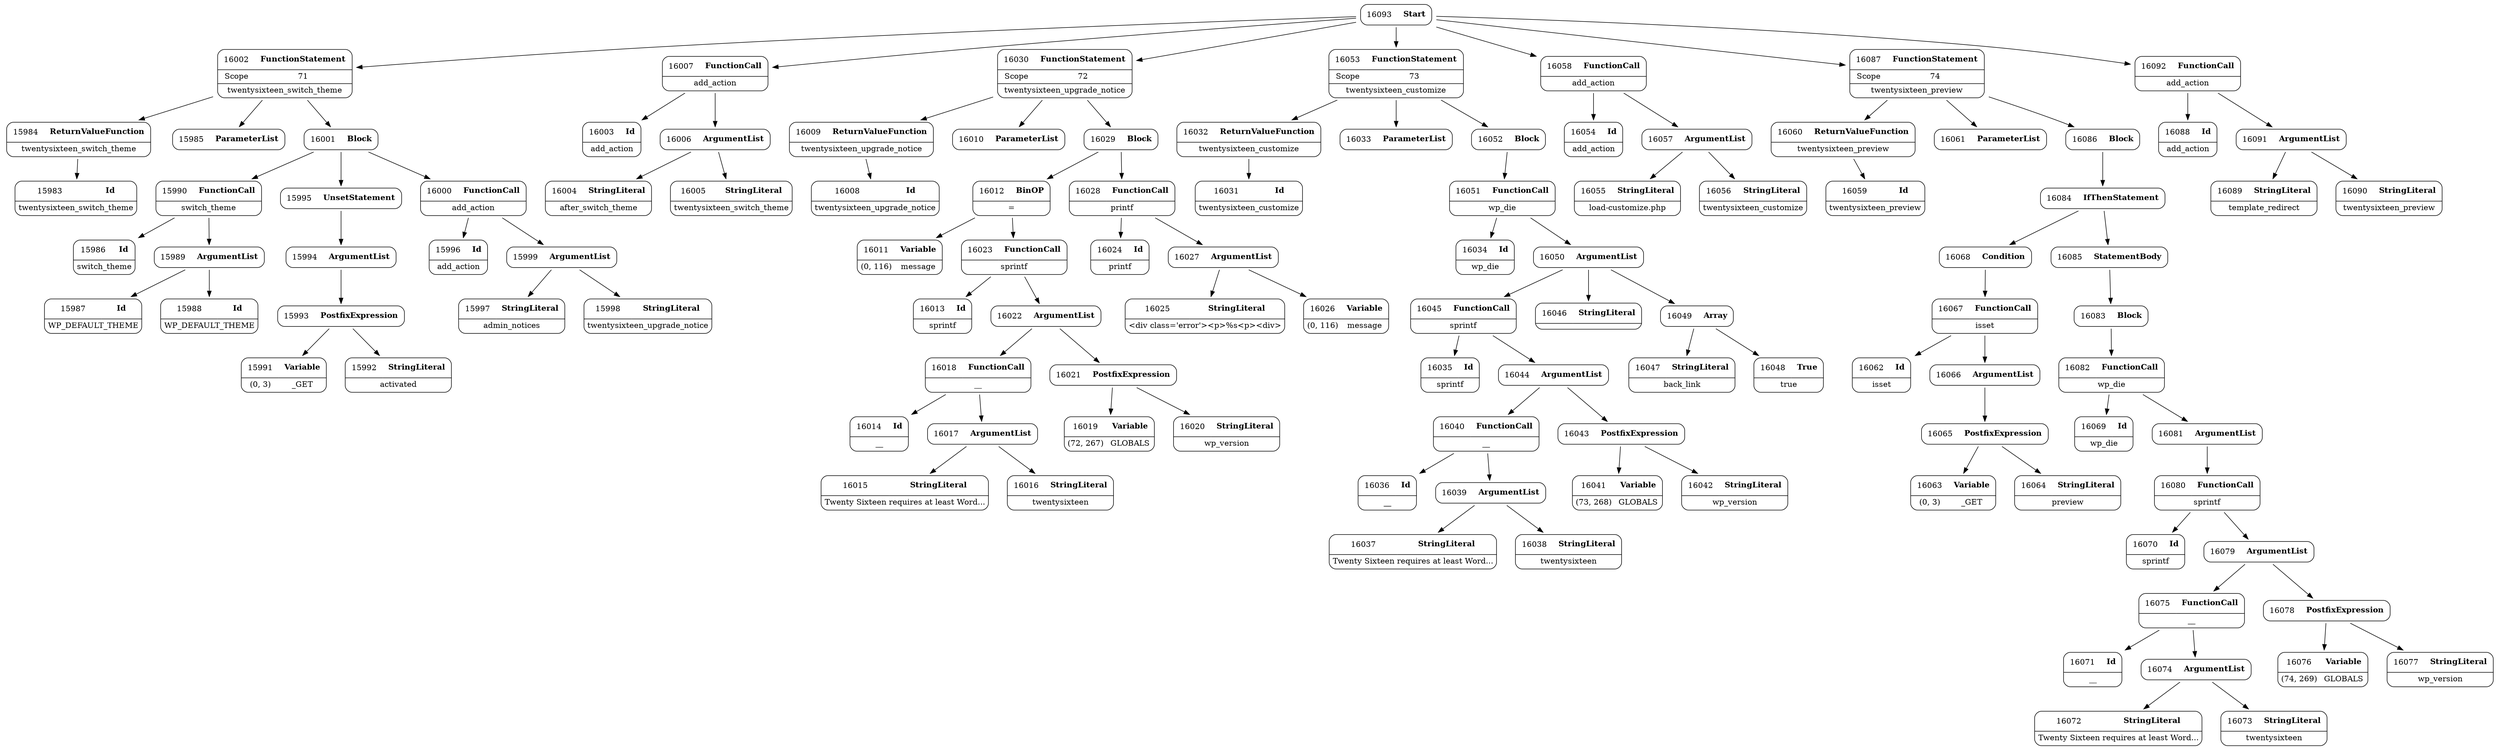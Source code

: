 digraph ast {
node [shape=none];
15983 [label=<<TABLE border='1' cellspacing='0' cellpadding='10' style='rounded' ><TR><TD border='0'>15983</TD><TD border='0'><B>Id</B></TD></TR><HR/><TR><TD border='0' cellpadding='5' colspan='2'>twentysixteen_switch_theme</TD></TR></TABLE>>];
15984 [label=<<TABLE border='1' cellspacing='0' cellpadding='10' style='rounded' ><TR><TD border='0'>15984</TD><TD border='0'><B>ReturnValueFunction</B></TD></TR><HR/><TR><TD border='0' cellpadding='5' colspan='2'>twentysixteen_switch_theme</TD></TR></TABLE>>];
15984 -> 15983 [weight=2];
15985 [label=<<TABLE border='1' cellspacing='0' cellpadding='10' style='rounded' ><TR><TD border='0'>15985</TD><TD border='0'><B>ParameterList</B></TD></TR></TABLE>>];
15986 [label=<<TABLE border='1' cellspacing='0' cellpadding='10' style='rounded' ><TR><TD border='0'>15986</TD><TD border='0'><B>Id</B></TD></TR><HR/><TR><TD border='0' cellpadding='5' colspan='2'>switch_theme</TD></TR></TABLE>>];
15987 [label=<<TABLE border='1' cellspacing='0' cellpadding='10' style='rounded' ><TR><TD border='0'>15987</TD><TD border='0'><B>Id</B></TD></TR><HR/><TR><TD border='0' cellpadding='5' colspan='2'>WP_DEFAULT_THEME</TD></TR></TABLE>>];
15988 [label=<<TABLE border='1' cellspacing='0' cellpadding='10' style='rounded' ><TR><TD border='0'>15988</TD><TD border='0'><B>Id</B></TD></TR><HR/><TR><TD border='0' cellpadding='5' colspan='2'>WP_DEFAULT_THEME</TD></TR></TABLE>>];
15989 [label=<<TABLE border='1' cellspacing='0' cellpadding='10' style='rounded' ><TR><TD border='0'>15989</TD><TD border='0'><B>ArgumentList</B></TD></TR></TABLE>>];
15989 -> 15987 [weight=2];
15989 -> 15988 [weight=2];
15990 [label=<<TABLE border='1' cellspacing='0' cellpadding='10' style='rounded' ><TR><TD border='0'>15990</TD><TD border='0'><B>FunctionCall</B></TD></TR><HR/><TR><TD border='0' cellpadding='5' colspan='2'>switch_theme</TD></TR></TABLE>>];
15990 -> 15986 [weight=2];
15990 -> 15989 [weight=2];
15991 [label=<<TABLE border='1' cellspacing='0' cellpadding='10' style='rounded' ><TR><TD border='0'>15991</TD><TD border='0'><B>Variable</B></TD></TR><HR/><TR><TD border='0' cellpadding='5'>(0, 3)</TD><TD border='0' cellpadding='5'>_GET</TD></TR></TABLE>>];
15992 [label=<<TABLE border='1' cellspacing='0' cellpadding='10' style='rounded' ><TR><TD border='0'>15992</TD><TD border='0'><B>StringLiteral</B></TD></TR><HR/><TR><TD border='0' cellpadding='5' colspan='2'>activated</TD></TR></TABLE>>];
15993 [label=<<TABLE border='1' cellspacing='0' cellpadding='10' style='rounded' ><TR><TD border='0'>15993</TD><TD border='0'><B>PostfixExpression</B></TD></TR></TABLE>>];
15993 -> 15991 [weight=2];
15993 -> 15992 [weight=2];
15994 [label=<<TABLE border='1' cellspacing='0' cellpadding='10' style='rounded' ><TR><TD border='0'>15994</TD><TD border='0'><B>ArgumentList</B></TD></TR></TABLE>>];
15994 -> 15993 [weight=2];
15995 [label=<<TABLE border='1' cellspacing='0' cellpadding='10' style='rounded' ><TR><TD border='0'>15995</TD><TD border='0'><B>UnsetStatement</B></TD></TR></TABLE>>];
15995 -> 15994 [weight=2];
15996 [label=<<TABLE border='1' cellspacing='0' cellpadding='10' style='rounded' ><TR><TD border='0'>15996</TD><TD border='0'><B>Id</B></TD></TR><HR/><TR><TD border='0' cellpadding='5' colspan='2'>add_action</TD></TR></TABLE>>];
15997 [label=<<TABLE border='1' cellspacing='0' cellpadding='10' style='rounded' ><TR><TD border='0'>15997</TD><TD border='0'><B>StringLiteral</B></TD></TR><HR/><TR><TD border='0' cellpadding='5' colspan='2'>admin_notices</TD></TR></TABLE>>];
15998 [label=<<TABLE border='1' cellspacing='0' cellpadding='10' style='rounded' ><TR><TD border='0'>15998</TD><TD border='0'><B>StringLiteral</B></TD></TR><HR/><TR><TD border='0' cellpadding='5' colspan='2'>twentysixteen_upgrade_notice</TD></TR></TABLE>>];
15999 [label=<<TABLE border='1' cellspacing='0' cellpadding='10' style='rounded' ><TR><TD border='0'>15999</TD><TD border='0'><B>ArgumentList</B></TD></TR></TABLE>>];
15999 -> 15997 [weight=2];
15999 -> 15998 [weight=2];
16000 [label=<<TABLE border='1' cellspacing='0' cellpadding='10' style='rounded' ><TR><TD border='0'>16000</TD><TD border='0'><B>FunctionCall</B></TD></TR><HR/><TR><TD border='0' cellpadding='5' colspan='2'>add_action</TD></TR></TABLE>>];
16000 -> 15996 [weight=2];
16000 -> 15999 [weight=2];
16001 [label=<<TABLE border='1' cellspacing='0' cellpadding='10' style='rounded' ><TR><TD border='0'>16001</TD><TD border='0'><B>Block</B></TD></TR></TABLE>>];
16001 -> 15990 [weight=2];
16001 -> 15995 [weight=2];
16001 -> 16000 [weight=2];
16002 [label=<<TABLE border='1' cellspacing='0' cellpadding='10' style='rounded' ><TR><TD border='0'>16002</TD><TD border='0'><B>FunctionStatement</B></TD></TR><HR/><TR><TD border='0' cellpadding='5'>Scope</TD><TD border='0' cellpadding='5'>71</TD></TR><HR/><TR><TD border='0' cellpadding='5' colspan='2'>twentysixteen_switch_theme</TD></TR></TABLE>>];
16002 -> 15984 [weight=2];
16002 -> 15985 [weight=2];
16002 -> 16001 [weight=2];
16003 [label=<<TABLE border='1' cellspacing='0' cellpadding='10' style='rounded' ><TR><TD border='0'>16003</TD><TD border='0'><B>Id</B></TD></TR><HR/><TR><TD border='0' cellpadding='5' colspan='2'>add_action</TD></TR></TABLE>>];
16004 [label=<<TABLE border='1' cellspacing='0' cellpadding='10' style='rounded' ><TR><TD border='0'>16004</TD><TD border='0'><B>StringLiteral</B></TD></TR><HR/><TR><TD border='0' cellpadding='5' colspan='2'>after_switch_theme</TD></TR></TABLE>>];
16005 [label=<<TABLE border='1' cellspacing='0' cellpadding='10' style='rounded' ><TR><TD border='0'>16005</TD><TD border='0'><B>StringLiteral</B></TD></TR><HR/><TR><TD border='0' cellpadding='5' colspan='2'>twentysixteen_switch_theme</TD></TR></TABLE>>];
16006 [label=<<TABLE border='1' cellspacing='0' cellpadding='10' style='rounded' ><TR><TD border='0'>16006</TD><TD border='0'><B>ArgumentList</B></TD></TR></TABLE>>];
16006 -> 16004 [weight=2];
16006 -> 16005 [weight=2];
16007 [label=<<TABLE border='1' cellspacing='0' cellpadding='10' style='rounded' ><TR><TD border='0'>16007</TD><TD border='0'><B>FunctionCall</B></TD></TR><HR/><TR><TD border='0' cellpadding='5' colspan='2'>add_action</TD></TR></TABLE>>];
16007 -> 16003 [weight=2];
16007 -> 16006 [weight=2];
16008 [label=<<TABLE border='1' cellspacing='0' cellpadding='10' style='rounded' ><TR><TD border='0'>16008</TD><TD border='0'><B>Id</B></TD></TR><HR/><TR><TD border='0' cellpadding='5' colspan='2'>twentysixteen_upgrade_notice</TD></TR></TABLE>>];
16009 [label=<<TABLE border='1' cellspacing='0' cellpadding='10' style='rounded' ><TR><TD border='0'>16009</TD><TD border='0'><B>ReturnValueFunction</B></TD></TR><HR/><TR><TD border='0' cellpadding='5' colspan='2'>twentysixteen_upgrade_notice</TD></TR></TABLE>>];
16009 -> 16008 [weight=2];
16010 [label=<<TABLE border='1' cellspacing='0' cellpadding='10' style='rounded' ><TR><TD border='0'>16010</TD><TD border='0'><B>ParameterList</B></TD></TR></TABLE>>];
16011 [label=<<TABLE border='1' cellspacing='0' cellpadding='10' style='rounded' ><TR><TD border='0'>16011</TD><TD border='0'><B>Variable</B></TD></TR><HR/><TR><TD border='0' cellpadding='5'>(0, 116)</TD><TD border='0' cellpadding='5'>message</TD></TR></TABLE>>];
16012 [label=<<TABLE border='1' cellspacing='0' cellpadding='10' style='rounded' ><TR><TD border='0'>16012</TD><TD border='0'><B>BinOP</B></TD></TR><HR/><TR><TD border='0' cellpadding='5' colspan='2'>=</TD></TR></TABLE>>];
16012 -> 16011 [weight=2];
16012 -> 16023 [weight=2];
16013 [label=<<TABLE border='1' cellspacing='0' cellpadding='10' style='rounded' ><TR><TD border='0'>16013</TD><TD border='0'><B>Id</B></TD></TR><HR/><TR><TD border='0' cellpadding='5' colspan='2'>sprintf</TD></TR></TABLE>>];
16014 [label=<<TABLE border='1' cellspacing='0' cellpadding='10' style='rounded' ><TR><TD border='0'>16014</TD><TD border='0'><B>Id</B></TD></TR><HR/><TR><TD border='0' cellpadding='5' colspan='2'>__</TD></TR></TABLE>>];
16015 [label=<<TABLE border='1' cellspacing='0' cellpadding='10' style='rounded' ><TR><TD border='0'>16015</TD><TD border='0'><B>StringLiteral</B></TD></TR><HR/><TR><TD border='0' cellpadding='5' colspan='2'>Twenty Sixteen requires at least Word...</TD></TR></TABLE>>];
16016 [label=<<TABLE border='1' cellspacing='0' cellpadding='10' style='rounded' ><TR><TD border='0'>16016</TD><TD border='0'><B>StringLiteral</B></TD></TR><HR/><TR><TD border='0' cellpadding='5' colspan='2'>twentysixteen</TD></TR></TABLE>>];
16017 [label=<<TABLE border='1' cellspacing='0' cellpadding='10' style='rounded' ><TR><TD border='0'>16017</TD><TD border='0'><B>ArgumentList</B></TD></TR></TABLE>>];
16017 -> 16015 [weight=2];
16017 -> 16016 [weight=2];
16018 [label=<<TABLE border='1' cellspacing='0' cellpadding='10' style='rounded' ><TR><TD border='0'>16018</TD><TD border='0'><B>FunctionCall</B></TD></TR><HR/><TR><TD border='0' cellpadding='5' colspan='2'>__</TD></TR></TABLE>>];
16018 -> 16014 [weight=2];
16018 -> 16017 [weight=2];
16019 [label=<<TABLE border='1' cellspacing='0' cellpadding='10' style='rounded' ><TR><TD border='0'>16019</TD><TD border='0'><B>Variable</B></TD></TR><HR/><TR><TD border='0' cellpadding='5'>(72, 267)</TD><TD border='0' cellpadding='5'>GLOBALS</TD></TR></TABLE>>];
16020 [label=<<TABLE border='1' cellspacing='0' cellpadding='10' style='rounded' ><TR><TD border='0'>16020</TD><TD border='0'><B>StringLiteral</B></TD></TR><HR/><TR><TD border='0' cellpadding='5' colspan='2'>wp_version</TD></TR></TABLE>>];
16021 [label=<<TABLE border='1' cellspacing='0' cellpadding='10' style='rounded' ><TR><TD border='0'>16021</TD><TD border='0'><B>PostfixExpression</B></TD></TR></TABLE>>];
16021 -> 16019 [weight=2];
16021 -> 16020 [weight=2];
16022 [label=<<TABLE border='1' cellspacing='0' cellpadding='10' style='rounded' ><TR><TD border='0'>16022</TD><TD border='0'><B>ArgumentList</B></TD></TR></TABLE>>];
16022 -> 16018 [weight=2];
16022 -> 16021 [weight=2];
16023 [label=<<TABLE border='1' cellspacing='0' cellpadding='10' style='rounded' ><TR><TD border='0'>16023</TD><TD border='0'><B>FunctionCall</B></TD></TR><HR/><TR><TD border='0' cellpadding='5' colspan='2'>sprintf</TD></TR></TABLE>>];
16023 -> 16013 [weight=2];
16023 -> 16022 [weight=2];
16024 [label=<<TABLE border='1' cellspacing='0' cellpadding='10' style='rounded' ><TR><TD border='0'>16024</TD><TD border='0'><B>Id</B></TD></TR><HR/><TR><TD border='0' cellpadding='5' colspan='2'>printf</TD></TR></TABLE>>];
16025 [label=<<TABLE border='1' cellspacing='0' cellpadding='10' style='rounded' ><TR><TD border='0'>16025</TD><TD border='0'><B>StringLiteral</B></TD></TR><HR/><TR><TD border='0' cellpadding='5' colspan='2'>&lt;div class='error'&gt;&lt;p&gt;%s&lt;p&gt;&lt;div&gt;</TD></TR></TABLE>>];
16026 [label=<<TABLE border='1' cellspacing='0' cellpadding='10' style='rounded' ><TR><TD border='0'>16026</TD><TD border='0'><B>Variable</B></TD></TR><HR/><TR><TD border='0' cellpadding='5'>(0, 116)</TD><TD border='0' cellpadding='5'>message</TD></TR></TABLE>>];
16027 [label=<<TABLE border='1' cellspacing='0' cellpadding='10' style='rounded' ><TR><TD border='0'>16027</TD><TD border='0'><B>ArgumentList</B></TD></TR></TABLE>>];
16027 -> 16025 [weight=2];
16027 -> 16026 [weight=2];
16028 [label=<<TABLE border='1' cellspacing='0' cellpadding='10' style='rounded' ><TR><TD border='0'>16028</TD><TD border='0'><B>FunctionCall</B></TD></TR><HR/><TR><TD border='0' cellpadding='5' colspan='2'>printf</TD></TR></TABLE>>];
16028 -> 16024 [weight=2];
16028 -> 16027 [weight=2];
16029 [label=<<TABLE border='1' cellspacing='0' cellpadding='10' style='rounded' ><TR><TD border='0'>16029</TD><TD border='0'><B>Block</B></TD></TR></TABLE>>];
16029 -> 16012 [weight=2];
16029 -> 16028 [weight=2];
16030 [label=<<TABLE border='1' cellspacing='0' cellpadding='10' style='rounded' ><TR><TD border='0'>16030</TD><TD border='0'><B>FunctionStatement</B></TD></TR><HR/><TR><TD border='0' cellpadding='5'>Scope</TD><TD border='0' cellpadding='5'>72</TD></TR><HR/><TR><TD border='0' cellpadding='5' colspan='2'>twentysixteen_upgrade_notice</TD></TR></TABLE>>];
16030 -> 16009 [weight=2];
16030 -> 16010 [weight=2];
16030 -> 16029 [weight=2];
16031 [label=<<TABLE border='1' cellspacing='0' cellpadding='10' style='rounded' ><TR><TD border='0'>16031</TD><TD border='0'><B>Id</B></TD></TR><HR/><TR><TD border='0' cellpadding='5' colspan='2'>twentysixteen_customize</TD></TR></TABLE>>];
16032 [label=<<TABLE border='1' cellspacing='0' cellpadding='10' style='rounded' ><TR><TD border='0'>16032</TD><TD border='0'><B>ReturnValueFunction</B></TD></TR><HR/><TR><TD border='0' cellpadding='5' colspan='2'>twentysixteen_customize</TD></TR></TABLE>>];
16032 -> 16031 [weight=2];
16033 [label=<<TABLE border='1' cellspacing='0' cellpadding='10' style='rounded' ><TR><TD border='0'>16033</TD><TD border='0'><B>ParameterList</B></TD></TR></TABLE>>];
16034 [label=<<TABLE border='1' cellspacing='0' cellpadding='10' style='rounded' ><TR><TD border='0'>16034</TD><TD border='0'><B>Id</B></TD></TR><HR/><TR><TD border='0' cellpadding='5' colspan='2'>wp_die</TD></TR></TABLE>>];
16035 [label=<<TABLE border='1' cellspacing='0' cellpadding='10' style='rounded' ><TR><TD border='0'>16035</TD><TD border='0'><B>Id</B></TD></TR><HR/><TR><TD border='0' cellpadding='5' colspan='2'>sprintf</TD></TR></TABLE>>];
16036 [label=<<TABLE border='1' cellspacing='0' cellpadding='10' style='rounded' ><TR><TD border='0'>16036</TD><TD border='0'><B>Id</B></TD></TR><HR/><TR><TD border='0' cellpadding='5' colspan='2'>__</TD></TR></TABLE>>];
16037 [label=<<TABLE border='1' cellspacing='0' cellpadding='10' style='rounded' ><TR><TD border='0'>16037</TD><TD border='0'><B>StringLiteral</B></TD></TR><HR/><TR><TD border='0' cellpadding='5' colspan='2'>Twenty Sixteen requires at least Word...</TD></TR></TABLE>>];
16038 [label=<<TABLE border='1' cellspacing='0' cellpadding='10' style='rounded' ><TR><TD border='0'>16038</TD><TD border='0'><B>StringLiteral</B></TD></TR><HR/><TR><TD border='0' cellpadding='5' colspan='2'>twentysixteen</TD></TR></TABLE>>];
16039 [label=<<TABLE border='1' cellspacing='0' cellpadding='10' style='rounded' ><TR><TD border='0'>16039</TD><TD border='0'><B>ArgumentList</B></TD></TR></TABLE>>];
16039 -> 16037 [weight=2];
16039 -> 16038 [weight=2];
16040 [label=<<TABLE border='1' cellspacing='0' cellpadding='10' style='rounded' ><TR><TD border='0'>16040</TD><TD border='0'><B>FunctionCall</B></TD></TR><HR/><TR><TD border='0' cellpadding='5' colspan='2'>__</TD></TR></TABLE>>];
16040 -> 16036 [weight=2];
16040 -> 16039 [weight=2];
16041 [label=<<TABLE border='1' cellspacing='0' cellpadding='10' style='rounded' ><TR><TD border='0'>16041</TD><TD border='0'><B>Variable</B></TD></TR><HR/><TR><TD border='0' cellpadding='5'>(73, 268)</TD><TD border='0' cellpadding='5'>GLOBALS</TD></TR></TABLE>>];
16042 [label=<<TABLE border='1' cellspacing='0' cellpadding='10' style='rounded' ><TR><TD border='0'>16042</TD><TD border='0'><B>StringLiteral</B></TD></TR><HR/><TR><TD border='0' cellpadding='5' colspan='2'>wp_version</TD></TR></TABLE>>];
16043 [label=<<TABLE border='1' cellspacing='0' cellpadding='10' style='rounded' ><TR><TD border='0'>16043</TD><TD border='0'><B>PostfixExpression</B></TD></TR></TABLE>>];
16043 -> 16041 [weight=2];
16043 -> 16042 [weight=2];
16044 [label=<<TABLE border='1' cellspacing='0' cellpadding='10' style='rounded' ><TR><TD border='0'>16044</TD><TD border='0'><B>ArgumentList</B></TD></TR></TABLE>>];
16044 -> 16040 [weight=2];
16044 -> 16043 [weight=2];
16045 [label=<<TABLE border='1' cellspacing='0' cellpadding='10' style='rounded' ><TR><TD border='0'>16045</TD><TD border='0'><B>FunctionCall</B></TD></TR><HR/><TR><TD border='0' cellpadding='5' colspan='2'>sprintf</TD></TR></TABLE>>];
16045 -> 16035 [weight=2];
16045 -> 16044 [weight=2];
16046 [label=<<TABLE border='1' cellspacing='0' cellpadding='10' style='rounded' ><TR><TD border='0'>16046</TD><TD border='0'><B>StringLiteral</B></TD></TR><HR/><TR><TD border='0' cellpadding='5' colspan='2'></TD></TR></TABLE>>];
16047 [label=<<TABLE border='1' cellspacing='0' cellpadding='10' style='rounded' ><TR><TD border='0'>16047</TD><TD border='0'><B>StringLiteral</B></TD></TR><HR/><TR><TD border='0' cellpadding='5' colspan='2'>back_link</TD></TR></TABLE>>];
16048 [label=<<TABLE border='1' cellspacing='0' cellpadding='10' style='rounded' ><TR><TD border='0'>16048</TD><TD border='0'><B>True</B></TD></TR><HR/><TR><TD border='0' cellpadding='5' colspan='2'>true</TD></TR></TABLE>>];
16049 [label=<<TABLE border='1' cellspacing='0' cellpadding='10' style='rounded' ><TR><TD border='0'>16049</TD><TD border='0'><B>Array</B></TD></TR></TABLE>>];
16049 -> 16047 [weight=2];
16049 -> 16048 [weight=2];
16050 [label=<<TABLE border='1' cellspacing='0' cellpadding='10' style='rounded' ><TR><TD border='0'>16050</TD><TD border='0'><B>ArgumentList</B></TD></TR></TABLE>>];
16050 -> 16045 [weight=2];
16050 -> 16046 [weight=2];
16050 -> 16049 [weight=2];
16051 [label=<<TABLE border='1' cellspacing='0' cellpadding='10' style='rounded' ><TR><TD border='0'>16051</TD><TD border='0'><B>FunctionCall</B></TD></TR><HR/><TR><TD border='0' cellpadding='5' colspan='2'>wp_die</TD></TR></TABLE>>];
16051 -> 16034 [weight=2];
16051 -> 16050 [weight=2];
16052 [label=<<TABLE border='1' cellspacing='0' cellpadding='10' style='rounded' ><TR><TD border='0'>16052</TD><TD border='0'><B>Block</B></TD></TR></TABLE>>];
16052 -> 16051 [weight=2];
16053 [label=<<TABLE border='1' cellspacing='0' cellpadding='10' style='rounded' ><TR><TD border='0'>16053</TD><TD border='0'><B>FunctionStatement</B></TD></TR><HR/><TR><TD border='0' cellpadding='5'>Scope</TD><TD border='0' cellpadding='5'>73</TD></TR><HR/><TR><TD border='0' cellpadding='5' colspan='2'>twentysixteen_customize</TD></TR></TABLE>>];
16053 -> 16032 [weight=2];
16053 -> 16033 [weight=2];
16053 -> 16052 [weight=2];
16054 [label=<<TABLE border='1' cellspacing='0' cellpadding='10' style='rounded' ><TR><TD border='0'>16054</TD><TD border='0'><B>Id</B></TD></TR><HR/><TR><TD border='0' cellpadding='5' colspan='2'>add_action</TD></TR></TABLE>>];
16055 [label=<<TABLE border='1' cellspacing='0' cellpadding='10' style='rounded' ><TR><TD border='0'>16055</TD><TD border='0'><B>StringLiteral</B></TD></TR><HR/><TR><TD border='0' cellpadding='5' colspan='2'>load-customize.php</TD></TR></TABLE>>];
16056 [label=<<TABLE border='1' cellspacing='0' cellpadding='10' style='rounded' ><TR><TD border='0'>16056</TD><TD border='0'><B>StringLiteral</B></TD></TR><HR/><TR><TD border='0' cellpadding='5' colspan='2'>twentysixteen_customize</TD></TR></TABLE>>];
16057 [label=<<TABLE border='1' cellspacing='0' cellpadding='10' style='rounded' ><TR><TD border='0'>16057</TD><TD border='0'><B>ArgumentList</B></TD></TR></TABLE>>];
16057 -> 16055 [weight=2];
16057 -> 16056 [weight=2];
16058 [label=<<TABLE border='1' cellspacing='0' cellpadding='10' style='rounded' ><TR><TD border='0'>16058</TD><TD border='0'><B>FunctionCall</B></TD></TR><HR/><TR><TD border='0' cellpadding='5' colspan='2'>add_action</TD></TR></TABLE>>];
16058 -> 16054 [weight=2];
16058 -> 16057 [weight=2];
16059 [label=<<TABLE border='1' cellspacing='0' cellpadding='10' style='rounded' ><TR><TD border='0'>16059</TD><TD border='0'><B>Id</B></TD></TR><HR/><TR><TD border='0' cellpadding='5' colspan='2'>twentysixteen_preview</TD></TR></TABLE>>];
16060 [label=<<TABLE border='1' cellspacing='0' cellpadding='10' style='rounded' ><TR><TD border='0'>16060</TD><TD border='0'><B>ReturnValueFunction</B></TD></TR><HR/><TR><TD border='0' cellpadding='5' colspan='2'>twentysixteen_preview</TD></TR></TABLE>>];
16060 -> 16059 [weight=2];
16061 [label=<<TABLE border='1' cellspacing='0' cellpadding='10' style='rounded' ><TR><TD border='0'>16061</TD><TD border='0'><B>ParameterList</B></TD></TR></TABLE>>];
16062 [label=<<TABLE border='1' cellspacing='0' cellpadding='10' style='rounded' ><TR><TD border='0'>16062</TD><TD border='0'><B>Id</B></TD></TR><HR/><TR><TD border='0' cellpadding='5' colspan='2'>isset</TD></TR></TABLE>>];
16063 [label=<<TABLE border='1' cellspacing='0' cellpadding='10' style='rounded' ><TR><TD border='0'>16063</TD><TD border='0'><B>Variable</B></TD></TR><HR/><TR><TD border='0' cellpadding='5'>(0, 3)</TD><TD border='0' cellpadding='5'>_GET</TD></TR></TABLE>>];
16064 [label=<<TABLE border='1' cellspacing='0' cellpadding='10' style='rounded' ><TR><TD border='0'>16064</TD><TD border='0'><B>StringLiteral</B></TD></TR><HR/><TR><TD border='0' cellpadding='5' colspan='2'>preview</TD></TR></TABLE>>];
16065 [label=<<TABLE border='1' cellspacing='0' cellpadding='10' style='rounded' ><TR><TD border='0'>16065</TD><TD border='0'><B>PostfixExpression</B></TD></TR></TABLE>>];
16065 -> 16063 [weight=2];
16065 -> 16064 [weight=2];
16066 [label=<<TABLE border='1' cellspacing='0' cellpadding='10' style='rounded' ><TR><TD border='0'>16066</TD><TD border='0'><B>ArgumentList</B></TD></TR></TABLE>>];
16066 -> 16065 [weight=2];
16067 [label=<<TABLE border='1' cellspacing='0' cellpadding='10' style='rounded' ><TR><TD border='0'>16067</TD><TD border='0'><B>FunctionCall</B></TD></TR><HR/><TR><TD border='0' cellpadding='5' colspan='2'>isset</TD></TR></TABLE>>];
16067 -> 16062 [weight=2];
16067 -> 16066 [weight=2];
16068 [label=<<TABLE border='1' cellspacing='0' cellpadding='10' style='rounded' ><TR><TD border='0'>16068</TD><TD border='0'><B>Condition</B></TD></TR></TABLE>>];
16068 -> 16067 [weight=2];
16069 [label=<<TABLE border='1' cellspacing='0' cellpadding='10' style='rounded' ><TR><TD border='0'>16069</TD><TD border='0'><B>Id</B></TD></TR><HR/><TR><TD border='0' cellpadding='5' colspan='2'>wp_die</TD></TR></TABLE>>];
16070 [label=<<TABLE border='1' cellspacing='0' cellpadding='10' style='rounded' ><TR><TD border='0'>16070</TD><TD border='0'><B>Id</B></TD></TR><HR/><TR><TD border='0' cellpadding='5' colspan='2'>sprintf</TD></TR></TABLE>>];
16071 [label=<<TABLE border='1' cellspacing='0' cellpadding='10' style='rounded' ><TR><TD border='0'>16071</TD><TD border='0'><B>Id</B></TD></TR><HR/><TR><TD border='0' cellpadding='5' colspan='2'>__</TD></TR></TABLE>>];
16072 [label=<<TABLE border='1' cellspacing='0' cellpadding='10' style='rounded' ><TR><TD border='0'>16072</TD><TD border='0'><B>StringLiteral</B></TD></TR><HR/><TR><TD border='0' cellpadding='5' colspan='2'>Twenty Sixteen requires at least Word...</TD></TR></TABLE>>];
16073 [label=<<TABLE border='1' cellspacing='0' cellpadding='10' style='rounded' ><TR><TD border='0'>16073</TD><TD border='0'><B>StringLiteral</B></TD></TR><HR/><TR><TD border='0' cellpadding='5' colspan='2'>twentysixteen</TD></TR></TABLE>>];
16074 [label=<<TABLE border='1' cellspacing='0' cellpadding='10' style='rounded' ><TR><TD border='0'>16074</TD><TD border='0'><B>ArgumentList</B></TD></TR></TABLE>>];
16074 -> 16072 [weight=2];
16074 -> 16073 [weight=2];
16075 [label=<<TABLE border='1' cellspacing='0' cellpadding='10' style='rounded' ><TR><TD border='0'>16075</TD><TD border='0'><B>FunctionCall</B></TD></TR><HR/><TR><TD border='0' cellpadding='5' colspan='2'>__</TD></TR></TABLE>>];
16075 -> 16071 [weight=2];
16075 -> 16074 [weight=2];
16076 [label=<<TABLE border='1' cellspacing='0' cellpadding='10' style='rounded' ><TR><TD border='0'>16076</TD><TD border='0'><B>Variable</B></TD></TR><HR/><TR><TD border='0' cellpadding='5'>(74, 269)</TD><TD border='0' cellpadding='5'>GLOBALS</TD></TR></TABLE>>];
16077 [label=<<TABLE border='1' cellspacing='0' cellpadding='10' style='rounded' ><TR><TD border='0'>16077</TD><TD border='0'><B>StringLiteral</B></TD></TR><HR/><TR><TD border='0' cellpadding='5' colspan='2'>wp_version</TD></TR></TABLE>>];
16078 [label=<<TABLE border='1' cellspacing='0' cellpadding='10' style='rounded' ><TR><TD border='0'>16078</TD><TD border='0'><B>PostfixExpression</B></TD></TR></TABLE>>];
16078 -> 16076 [weight=2];
16078 -> 16077 [weight=2];
16079 [label=<<TABLE border='1' cellspacing='0' cellpadding='10' style='rounded' ><TR><TD border='0'>16079</TD><TD border='0'><B>ArgumentList</B></TD></TR></TABLE>>];
16079 -> 16075 [weight=2];
16079 -> 16078 [weight=2];
16080 [label=<<TABLE border='1' cellspacing='0' cellpadding='10' style='rounded' ><TR><TD border='0'>16080</TD><TD border='0'><B>FunctionCall</B></TD></TR><HR/><TR><TD border='0' cellpadding='5' colspan='2'>sprintf</TD></TR></TABLE>>];
16080 -> 16070 [weight=2];
16080 -> 16079 [weight=2];
16081 [label=<<TABLE border='1' cellspacing='0' cellpadding='10' style='rounded' ><TR><TD border='0'>16081</TD><TD border='0'><B>ArgumentList</B></TD></TR></TABLE>>];
16081 -> 16080 [weight=2];
16082 [label=<<TABLE border='1' cellspacing='0' cellpadding='10' style='rounded' ><TR><TD border='0'>16082</TD><TD border='0'><B>FunctionCall</B></TD></TR><HR/><TR><TD border='0' cellpadding='5' colspan='2'>wp_die</TD></TR></TABLE>>];
16082 -> 16069 [weight=2];
16082 -> 16081 [weight=2];
16083 [label=<<TABLE border='1' cellspacing='0' cellpadding='10' style='rounded' ><TR><TD border='0'>16083</TD><TD border='0'><B>Block</B></TD></TR></TABLE>>];
16083 -> 16082 [weight=2];
16084 [label=<<TABLE border='1' cellspacing='0' cellpadding='10' style='rounded' ><TR><TD border='0'>16084</TD><TD border='0'><B>IfThenStatement</B></TD></TR></TABLE>>];
16084 -> 16068 [weight=2];
16084 -> 16085 [weight=2];
16085 [label=<<TABLE border='1' cellspacing='0' cellpadding='10' style='rounded' ><TR><TD border='0'>16085</TD><TD border='0'><B>StatementBody</B></TD></TR></TABLE>>];
16085 -> 16083 [weight=2];
16086 [label=<<TABLE border='1' cellspacing='0' cellpadding='10' style='rounded' ><TR><TD border='0'>16086</TD><TD border='0'><B>Block</B></TD></TR></TABLE>>];
16086 -> 16084 [weight=2];
16087 [label=<<TABLE border='1' cellspacing='0' cellpadding='10' style='rounded' ><TR><TD border='0'>16087</TD><TD border='0'><B>FunctionStatement</B></TD></TR><HR/><TR><TD border='0' cellpadding='5'>Scope</TD><TD border='0' cellpadding='5'>74</TD></TR><HR/><TR><TD border='0' cellpadding='5' colspan='2'>twentysixteen_preview</TD></TR></TABLE>>];
16087 -> 16060 [weight=2];
16087 -> 16061 [weight=2];
16087 -> 16086 [weight=2];
16088 [label=<<TABLE border='1' cellspacing='0' cellpadding='10' style='rounded' ><TR><TD border='0'>16088</TD><TD border='0'><B>Id</B></TD></TR><HR/><TR><TD border='0' cellpadding='5' colspan='2'>add_action</TD></TR></TABLE>>];
16089 [label=<<TABLE border='1' cellspacing='0' cellpadding='10' style='rounded' ><TR><TD border='0'>16089</TD><TD border='0'><B>StringLiteral</B></TD></TR><HR/><TR><TD border='0' cellpadding='5' colspan='2'>template_redirect</TD></TR></TABLE>>];
16090 [label=<<TABLE border='1' cellspacing='0' cellpadding='10' style='rounded' ><TR><TD border='0'>16090</TD><TD border='0'><B>StringLiteral</B></TD></TR><HR/><TR><TD border='0' cellpadding='5' colspan='2'>twentysixteen_preview</TD></TR></TABLE>>];
16091 [label=<<TABLE border='1' cellspacing='0' cellpadding='10' style='rounded' ><TR><TD border='0'>16091</TD><TD border='0'><B>ArgumentList</B></TD></TR></TABLE>>];
16091 -> 16089 [weight=2];
16091 -> 16090 [weight=2];
16092 [label=<<TABLE border='1' cellspacing='0' cellpadding='10' style='rounded' ><TR><TD border='0'>16092</TD><TD border='0'><B>FunctionCall</B></TD></TR><HR/><TR><TD border='0' cellpadding='5' colspan='2'>add_action</TD></TR></TABLE>>];
16092 -> 16088 [weight=2];
16092 -> 16091 [weight=2];
16093 [label=<<TABLE border='1' cellspacing='0' cellpadding='10' style='rounded' ><TR><TD border='0'>16093</TD><TD border='0'><B>Start</B></TD></TR></TABLE>>];
16093 -> 16002 [weight=2];
16093 -> 16007 [weight=2];
16093 -> 16030 [weight=2];
16093 -> 16053 [weight=2];
16093 -> 16058 [weight=2];
16093 -> 16087 [weight=2];
16093 -> 16092 [weight=2];
}
